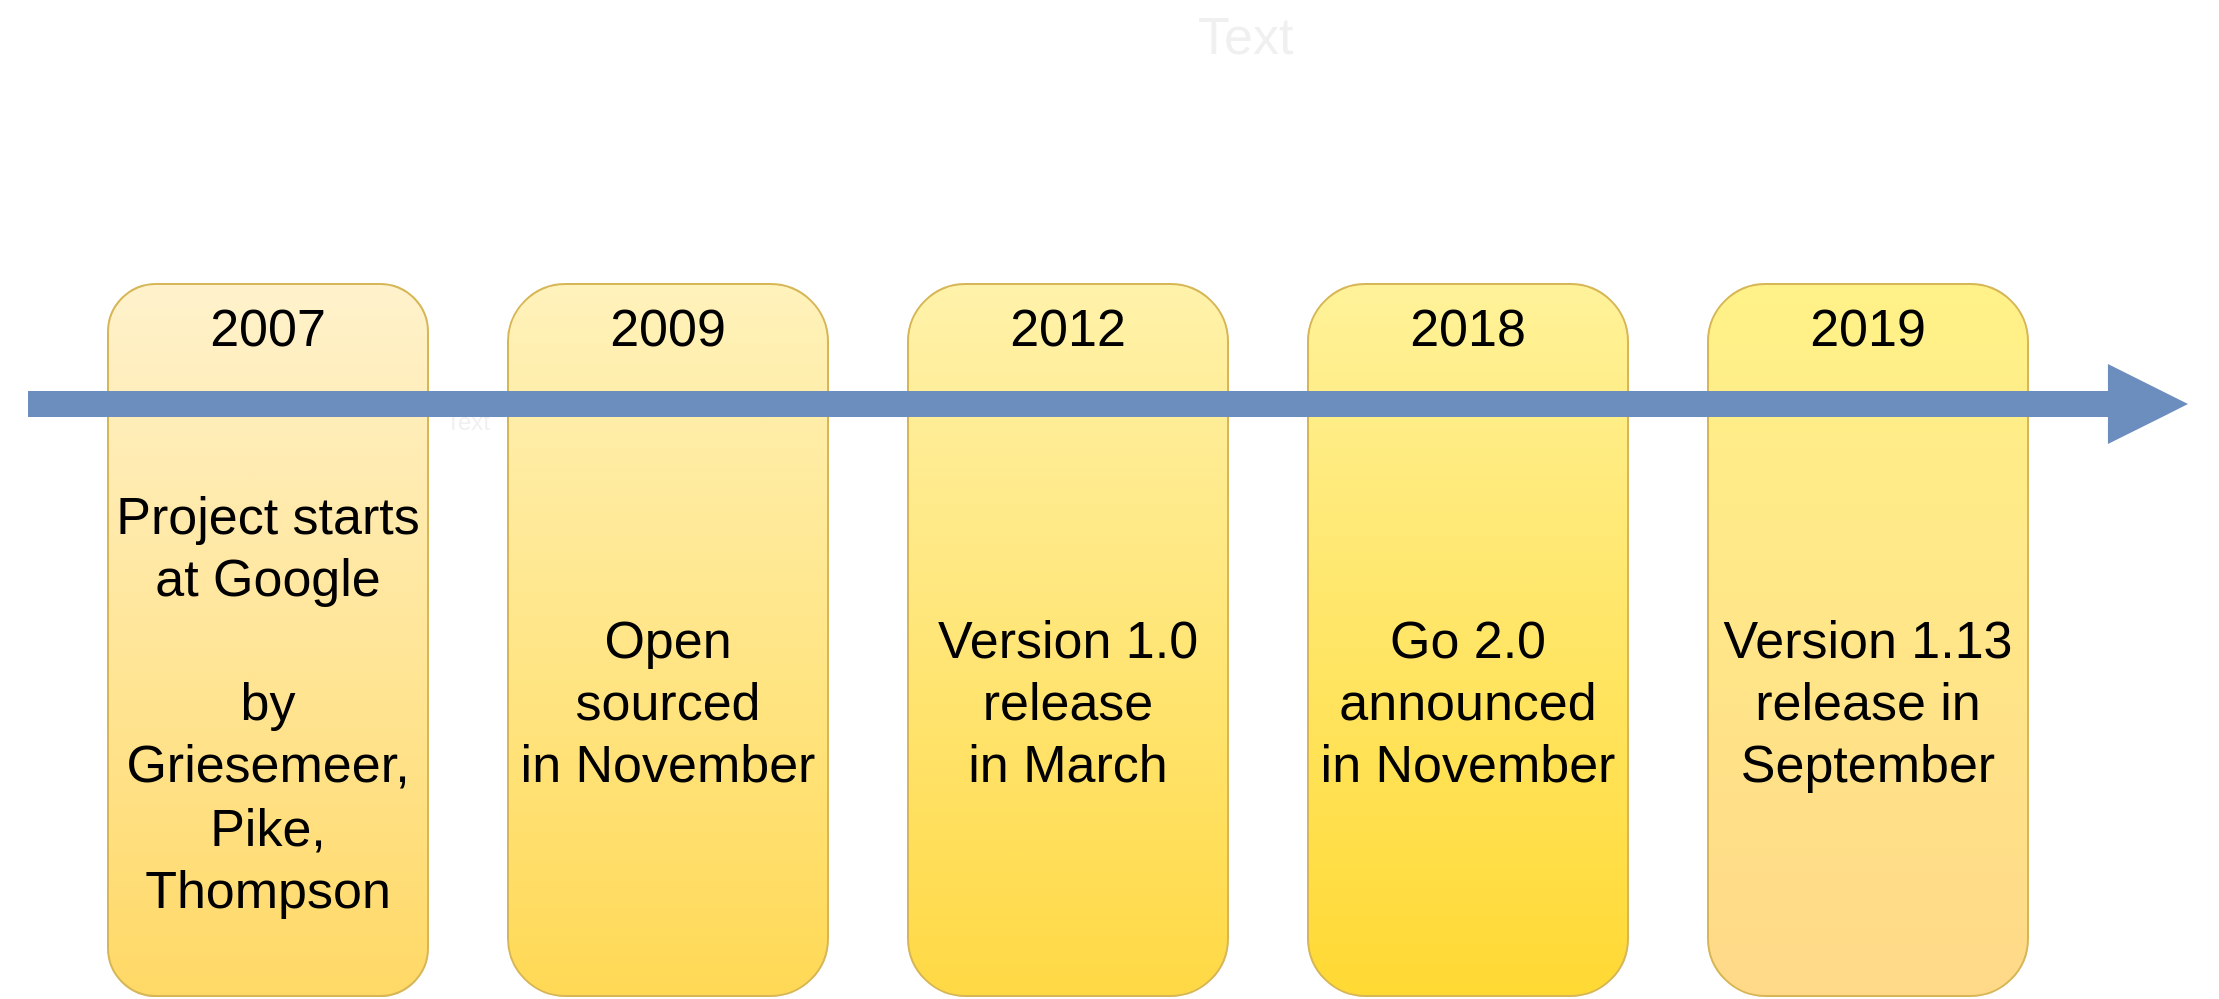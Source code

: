 <mxfile version="12.0.2" type="device" pages="1"><diagram id="3vdq87izSRQ83utdxLJK" name="Page-1"><mxGraphModel dx="1283" dy="696" grid="1" gridSize="10" guides="1" tooltips="1" connect="1" arrows="1" fold="1" page="1" pageScale="1" pageWidth="827" pageHeight="1169" math="0" shadow="0"><root><mxCell id="0"/><mxCell id="1" parent="0"/><mxCell id="jkDrlzNWp0FPhffA6MS0-12" value="Text" style="text;html=1;resizable=0;points=[];autosize=1;align=left;verticalAlign=top;spacingTop=-4;fontColor=#F0F0F0;" vertex="1" parent="1"><mxGeometry x="247" y="279" width="40" height="20" as="geometry"/></mxCell><mxCell id="jkDrlzNWp0FPhffA6MS0-13" value="Text" style="text;html=1;resizable=0;points=[];autosize=1;align=left;verticalAlign=top;spacingTop=-4;fontSize=26;fontColor=#F0F0F0;" vertex="1" parent="1"><mxGeometry x="623" y="78" width="60" height="30" as="geometry"/></mxCell><mxCell id="jkDrlzNWp0FPhffA6MS0-9" value="2019&lt;br style=&quot;font-size: 26px&quot;&gt;&lt;br style=&quot;font-size: 26px&quot;&gt;&lt;br style=&quot;font-size: 26px&quot;&gt;&lt;br style=&quot;font-size: 26px&quot;&gt;&lt;br&gt;Version 1.13 release in September" style="rounded=1;whiteSpace=wrap;html=1;align=center;verticalAlign=top;fillColor=#FFF288;strokeColor=#d6b656;arcSize=18;gradientColor=#FFD988;fontSize=26;" vertex="1" parent="1"><mxGeometry x="880" y="220" width="160" height="356" as="geometry"/></mxCell><mxCell id="jkDrlzNWp0FPhffA6MS0-8" value="&lt;font style=&quot;font-size: 26px&quot;&gt;2018&lt;br style=&quot;font-size: 26px&quot;&gt;&lt;br style=&quot;font-size: 26px&quot;&gt;&lt;br style=&quot;font-size: 26px&quot;&gt;&lt;br style=&quot;font-size: 26px&quot;&gt;&lt;br&gt;Go 2.0 announced&lt;br style=&quot;font-size: 26px&quot;&gt;in November&lt;/font&gt;" style="rounded=1;whiteSpace=wrap;html=1;align=center;verticalAlign=top;fillColor=#FFF299;strokeColor=#d6b656;arcSize=18;gradientColor=#FFD933;fontSize=26;" vertex="1" parent="1"><mxGeometry x="680" y="220" width="160" height="356" as="geometry"/></mxCell><mxCell id="jkDrlzNWp0FPhffA6MS0-7" value="&lt;font style=&quot;font-size: 26px&quot;&gt;2012&lt;br style=&quot;font-size: 26px&quot;&gt;&lt;br style=&quot;font-size: 26px&quot;&gt;&lt;br style=&quot;font-size: 26px&quot;&gt;&lt;br style=&quot;font-size: 26px&quot;&gt;&lt;br&gt;Version 1.0 release &lt;br style=&quot;font-size: 26px&quot;&gt;in March&lt;/font&gt;" style="rounded=1;whiteSpace=wrap;html=1;align=center;verticalAlign=top;fillColor=#FFF2AA;strokeColor=#d6b656;arcSize=18;gradientColor=#FFD944;fontSize=26;" vertex="1" parent="1"><mxGeometry x="480" y="220" width="160" height="356" as="geometry"/></mxCell><mxCell id="jkDrlzNWp0FPhffA6MS0-5" value="&lt;font style=&quot;font-size: 26px&quot;&gt;2009&lt;br&gt;&lt;br&gt;&lt;br&gt;&lt;br&gt;&lt;br&gt;Open sourced&lt;br&gt;in November&lt;/font&gt;" style="rounded=1;whiteSpace=wrap;html=1;align=center;verticalAlign=top;fillColor=#FFF2BB;strokeColor=#d6b656;arcSize=18;gradientColor=#FFD955;fontSize=18;" vertex="1" parent="1"><mxGeometry x="280" y="220" width="160" height="356" as="geometry"/></mxCell><mxCell id="jkDrlzNWp0FPhffA6MS0-1" value="&lt;font style=&quot;font-size: 26px&quot;&gt;2007&lt;br&gt;&lt;br&gt;&lt;br&gt;Project starts at Google&lt;br&gt;&lt;br&gt;by Griesemeer, Pike, Thompson&lt;/font&gt;" style="rounded=1;whiteSpace=wrap;html=1;align=center;verticalAlign=top;fillColor=#FFF2CC;strokeColor=#d6b656;gradientColor=#ffd966;fontSize=18;" vertex="1" parent="1"><mxGeometry x="80" y="220" width="160" height="356" as="geometry"/></mxCell><mxCell id="jkDrlzNWp0FPhffA6MS0-4" value="" style="endArrow=block;html=1;startArrow=none;startFill=0;endFill=0;fillColor=#dae8fc;strokeColor=#6c8ebf;strokeWidth=13;" edge="1" parent="1"><mxGeometry width="50" height="50" relative="1" as="geometry"><mxPoint x="40" y="280" as="sourcePoint"/><mxPoint x="1120" y="280" as="targetPoint"/></mxGeometry></mxCell></root></mxGraphModel></diagram></mxfile>